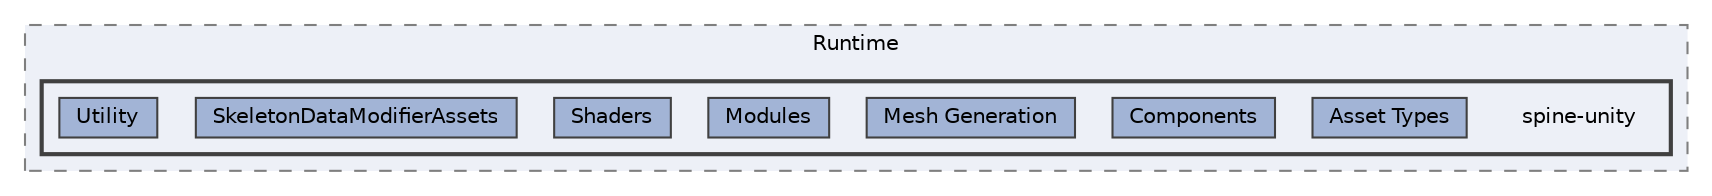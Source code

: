 digraph "external/spine-runtimes/spine-unity/Assets/Spine/Runtime/spine-unity"
{
 // LATEX_PDF_SIZE
  bgcolor="transparent";
  edge [fontname=Helvetica,fontsize=10,labelfontname=Helvetica,labelfontsize=10];
  node [fontname=Helvetica,fontsize=10,shape=box,height=0.2,width=0.4];
  compound=true
  subgraph clusterdir_ff82c918cb139d8da8155105f3fb52ab {
    graph [ bgcolor="#edf0f7", pencolor="grey50", label="Runtime", fontname=Helvetica,fontsize=10 style="filled,dashed", URL="dir_ff82c918cb139d8da8155105f3fb52ab.html",tooltip=""]
  subgraph clusterdir_29312ea1eca7bcd3e4a69dea1c531ce3 {
    graph [ bgcolor="#edf0f7", pencolor="grey25", label="", fontname=Helvetica,fontsize=10 style="filled,bold", URL="dir_29312ea1eca7bcd3e4a69dea1c531ce3.html",tooltip=""]
    dir_29312ea1eca7bcd3e4a69dea1c531ce3 [shape=plaintext, label="spine-unity"];
  dir_5f6060d48f01ae66415b9c499d9ec1fc [label="Asset Types", fillcolor="#a2b4d6", color="grey25", style="filled", URL="dir_5f6060d48f01ae66415b9c499d9ec1fc.html",tooltip=""];
  dir_c3b4a8434a7616bb484d8d1ccb2a6b81 [label="Components", fillcolor="#a2b4d6", color="grey25", style="filled", URL="dir_c3b4a8434a7616bb484d8d1ccb2a6b81.html",tooltip=""];
  dir_bfdf5d57cb24771aac16513b310ad9c1 [label="Mesh Generation", fillcolor="#a2b4d6", color="grey25", style="filled", URL="dir_bfdf5d57cb24771aac16513b310ad9c1.html",tooltip=""];
  dir_ce000a497e19f87dbd9a6ee40d9181df [label="Modules", fillcolor="#a2b4d6", color="grey25", style="filled", URL="dir_ce000a497e19f87dbd9a6ee40d9181df.html",tooltip=""];
  dir_ce9c47b4fd3399518bc8e17b8e03afd6 [label="Shaders", fillcolor="#a2b4d6", color="grey25", style="filled", URL="dir_ce9c47b4fd3399518bc8e17b8e03afd6.html",tooltip=""];
  dir_ddd2fef03e4cf062ea3634b6b2f2e73d [label="SkeletonDataModifierAssets", fillcolor="#a2b4d6", color="grey25", style="filled", URL="dir_ddd2fef03e4cf062ea3634b6b2f2e73d.html",tooltip=""];
  dir_b37a4bfe0f549620b3ff99ca1a3ec8ab [label="Utility", fillcolor="#a2b4d6", color="grey25", style="filled", URL="dir_b37a4bfe0f549620b3ff99ca1a3ec8ab.html",tooltip=""];
  }
  }
}

